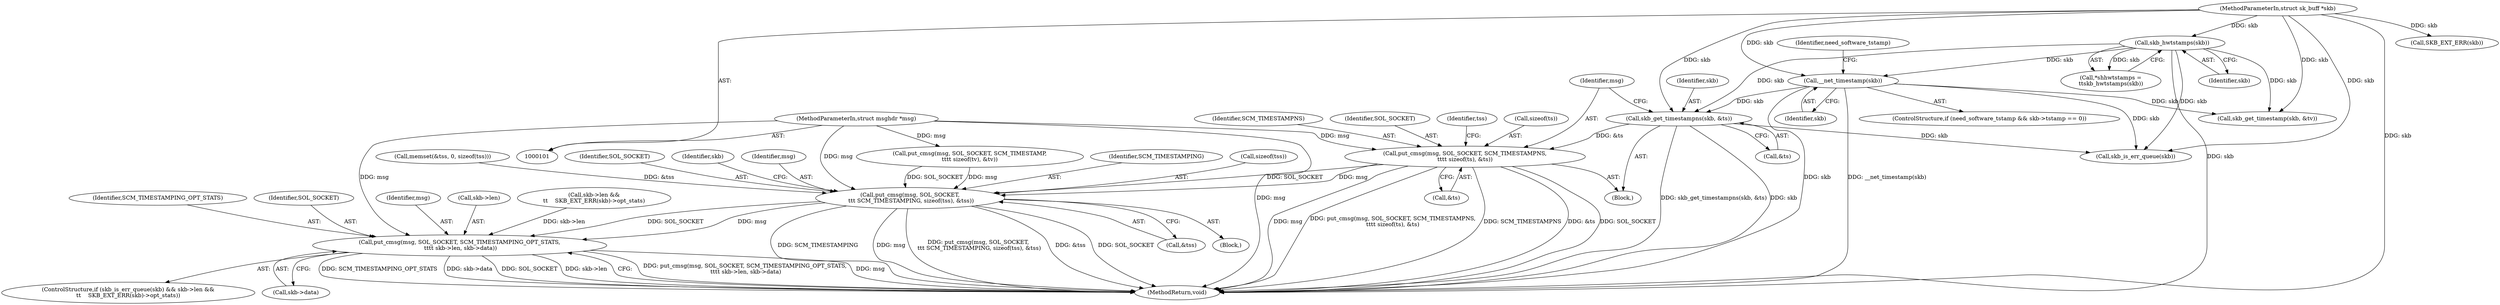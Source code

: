 digraph "0_linux_4ef1b2869447411ad3ef91ad7d4891a83c1a509a_2@pointer" {
"1000161" [label="(Call,put_cmsg(msg, SOL_SOCKET, SCM_TIMESTAMPNS,\n\t\t\t\t sizeof(ts), &ts))"];
"1000102" [label="(MethodParameterIn,struct msghdr *msg)"];
"1000157" [label="(Call,skb_get_timestampns(skb, &ts))"];
"1000120" [label="(Call,skb_hwtstamps(skb))"];
"1000104" [label="(MethodParameterIn,struct sk_buff *skb)"];
"1000130" [label="(Call,__net_timestamp(skb))"];
"1000219" [label="(Call,put_cmsg(msg, SOL_SOCKET,\n \t\t\t SCM_TIMESTAMPING, sizeof(tss), &tss))"];
"1000239" [label="(Call,put_cmsg(msg, SOL_SOCKET, SCM_TIMESTAMPING_OPT_STATS,\n \t\t\t\t skb->len, skb->data))"];
"1000241" [label="(Identifier,SOL_SOCKET)"];
"1000157" [label="(Call,skb_get_timestampns(skb, &ts))"];
"1000169" [label="(Call,memset(&tss, 0, sizeof(tss)))"];
"1000221" [label="(Identifier,SOL_SOCKET)"];
"1000146" [label="(Call,put_cmsg(msg, SOL_SOCKET, SCM_TIMESTAMP,\n\t\t\t\t sizeof(tv), &tv))"];
"1000167" [label="(Call,&ts)"];
"1000227" [label="(ControlStructure,if (skb_is_err_queue(skb) && skb->len &&\n\t\t    SKB_EXT_ERR(skb)->opt_stats))"];
"1000239" [label="(Call,put_cmsg(msg, SOL_SOCKET, SCM_TIMESTAMPING_OPT_STATS,\n \t\t\t\t skb->len, skb->data))"];
"1000219" [label="(Call,put_cmsg(msg, SOL_SOCKET,\n \t\t\t SCM_TIMESTAMPING, sizeof(tss), &tss))"];
"1000104" [label="(MethodParameterIn,struct sk_buff *skb)"];
"1000133" [label="(Identifier,need_software_tstamp)"];
"1000165" [label="(Call,sizeof(ts))"];
"1000229" [label="(Call,skb_is_err_queue(skb))"];
"1000161" [label="(Call,put_cmsg(msg, SOL_SOCKET, SCM_TIMESTAMPNS,\n\t\t\t\t sizeof(ts), &ts))"];
"1000230" [label="(Identifier,skb)"];
"1000246" [label="(Call,skb->data)"];
"1000240" [label="(Identifier,msg)"];
"1000243" [label="(Call,skb->len)"];
"1000120" [label="(Call,skb_hwtstamps(skb))"];
"1000225" [label="(Call,&tss)"];
"1000142" [label="(Call,skb_get_timestamp(skb, &tv))"];
"1000131" [label="(Identifier,skb)"];
"1000220" [label="(Identifier,msg)"];
"1000164" [label="(Identifier,SCM_TIMESTAMPNS)"];
"1000163" [label="(Identifier,SOL_SOCKET)"];
"1000231" [label="(Call,skb->len &&\n\t\t    SKB_EXT_ERR(skb)->opt_stats)"];
"1000159" [label="(Call,&ts)"];
"1000118" [label="(Call,*shhwtstamps =\n\t\tskb_hwtstamps(skb))"];
"1000158" [label="(Identifier,skb)"];
"1000236" [label="(Call,SKB_EXT_ERR(skb))"];
"1000222" [label="(Identifier,SCM_TIMESTAMPING)"];
"1000242" [label="(Identifier,SCM_TIMESTAMPING_OPT_STATS)"];
"1000121" [label="(Identifier,skb)"];
"1000171" [label="(Identifier,tss)"];
"1000218" [label="(Block,)"];
"1000223" [label="(Call,sizeof(tss))"];
"1000155" [label="(Block,)"];
"1000162" [label="(Identifier,msg)"];
"1000122" [label="(ControlStructure,if (need_software_tstamp && skb->tstamp == 0))"];
"1000249" [label="(MethodReturn,void)"];
"1000130" [label="(Call,__net_timestamp(skb))"];
"1000102" [label="(MethodParameterIn,struct msghdr *msg)"];
"1000161" -> "1000155"  [label="AST: "];
"1000161" -> "1000167"  [label="CFG: "];
"1000162" -> "1000161"  [label="AST: "];
"1000163" -> "1000161"  [label="AST: "];
"1000164" -> "1000161"  [label="AST: "];
"1000165" -> "1000161"  [label="AST: "];
"1000167" -> "1000161"  [label="AST: "];
"1000171" -> "1000161"  [label="CFG: "];
"1000161" -> "1000249"  [label="DDG: SCM_TIMESTAMPNS"];
"1000161" -> "1000249"  [label="DDG: &ts"];
"1000161" -> "1000249"  [label="DDG: SOL_SOCKET"];
"1000161" -> "1000249"  [label="DDG: msg"];
"1000161" -> "1000249"  [label="DDG: put_cmsg(msg, SOL_SOCKET, SCM_TIMESTAMPNS,\n\t\t\t\t sizeof(ts), &ts)"];
"1000102" -> "1000161"  [label="DDG: msg"];
"1000157" -> "1000161"  [label="DDG: &ts"];
"1000161" -> "1000219"  [label="DDG: msg"];
"1000161" -> "1000219"  [label="DDG: SOL_SOCKET"];
"1000102" -> "1000101"  [label="AST: "];
"1000102" -> "1000249"  [label="DDG: msg"];
"1000102" -> "1000146"  [label="DDG: msg"];
"1000102" -> "1000219"  [label="DDG: msg"];
"1000102" -> "1000239"  [label="DDG: msg"];
"1000157" -> "1000155"  [label="AST: "];
"1000157" -> "1000159"  [label="CFG: "];
"1000158" -> "1000157"  [label="AST: "];
"1000159" -> "1000157"  [label="AST: "];
"1000162" -> "1000157"  [label="CFG: "];
"1000157" -> "1000249"  [label="DDG: skb_get_timestampns(skb, &ts)"];
"1000157" -> "1000249"  [label="DDG: skb"];
"1000120" -> "1000157"  [label="DDG: skb"];
"1000130" -> "1000157"  [label="DDG: skb"];
"1000104" -> "1000157"  [label="DDG: skb"];
"1000157" -> "1000229"  [label="DDG: skb"];
"1000120" -> "1000118"  [label="AST: "];
"1000120" -> "1000121"  [label="CFG: "];
"1000121" -> "1000120"  [label="AST: "];
"1000118" -> "1000120"  [label="CFG: "];
"1000120" -> "1000249"  [label="DDG: skb"];
"1000120" -> "1000118"  [label="DDG: skb"];
"1000104" -> "1000120"  [label="DDG: skb"];
"1000120" -> "1000130"  [label="DDG: skb"];
"1000120" -> "1000142"  [label="DDG: skb"];
"1000120" -> "1000229"  [label="DDG: skb"];
"1000104" -> "1000101"  [label="AST: "];
"1000104" -> "1000249"  [label="DDG: skb"];
"1000104" -> "1000130"  [label="DDG: skb"];
"1000104" -> "1000142"  [label="DDG: skb"];
"1000104" -> "1000229"  [label="DDG: skb"];
"1000104" -> "1000236"  [label="DDG: skb"];
"1000130" -> "1000122"  [label="AST: "];
"1000130" -> "1000131"  [label="CFG: "];
"1000131" -> "1000130"  [label="AST: "];
"1000133" -> "1000130"  [label="CFG: "];
"1000130" -> "1000249"  [label="DDG: __net_timestamp(skb)"];
"1000130" -> "1000249"  [label="DDG: skb"];
"1000130" -> "1000142"  [label="DDG: skb"];
"1000130" -> "1000229"  [label="DDG: skb"];
"1000219" -> "1000218"  [label="AST: "];
"1000219" -> "1000225"  [label="CFG: "];
"1000220" -> "1000219"  [label="AST: "];
"1000221" -> "1000219"  [label="AST: "];
"1000222" -> "1000219"  [label="AST: "];
"1000223" -> "1000219"  [label="AST: "];
"1000225" -> "1000219"  [label="AST: "];
"1000230" -> "1000219"  [label="CFG: "];
"1000219" -> "1000249"  [label="DDG: put_cmsg(msg, SOL_SOCKET,\n \t\t\t SCM_TIMESTAMPING, sizeof(tss), &tss)"];
"1000219" -> "1000249"  [label="DDG: &tss"];
"1000219" -> "1000249"  [label="DDG: SOL_SOCKET"];
"1000219" -> "1000249"  [label="DDG: SCM_TIMESTAMPING"];
"1000219" -> "1000249"  [label="DDG: msg"];
"1000146" -> "1000219"  [label="DDG: msg"];
"1000146" -> "1000219"  [label="DDG: SOL_SOCKET"];
"1000169" -> "1000219"  [label="DDG: &tss"];
"1000219" -> "1000239"  [label="DDG: msg"];
"1000219" -> "1000239"  [label="DDG: SOL_SOCKET"];
"1000239" -> "1000227"  [label="AST: "];
"1000239" -> "1000246"  [label="CFG: "];
"1000240" -> "1000239"  [label="AST: "];
"1000241" -> "1000239"  [label="AST: "];
"1000242" -> "1000239"  [label="AST: "];
"1000243" -> "1000239"  [label="AST: "];
"1000246" -> "1000239"  [label="AST: "];
"1000249" -> "1000239"  [label="CFG: "];
"1000239" -> "1000249"  [label="DDG: put_cmsg(msg, SOL_SOCKET, SCM_TIMESTAMPING_OPT_STATS,\n \t\t\t\t skb->len, skb->data)"];
"1000239" -> "1000249"  [label="DDG: msg"];
"1000239" -> "1000249"  [label="DDG: SCM_TIMESTAMPING_OPT_STATS"];
"1000239" -> "1000249"  [label="DDG: skb->data"];
"1000239" -> "1000249"  [label="DDG: SOL_SOCKET"];
"1000239" -> "1000249"  [label="DDG: skb->len"];
"1000231" -> "1000239"  [label="DDG: skb->len"];
}
